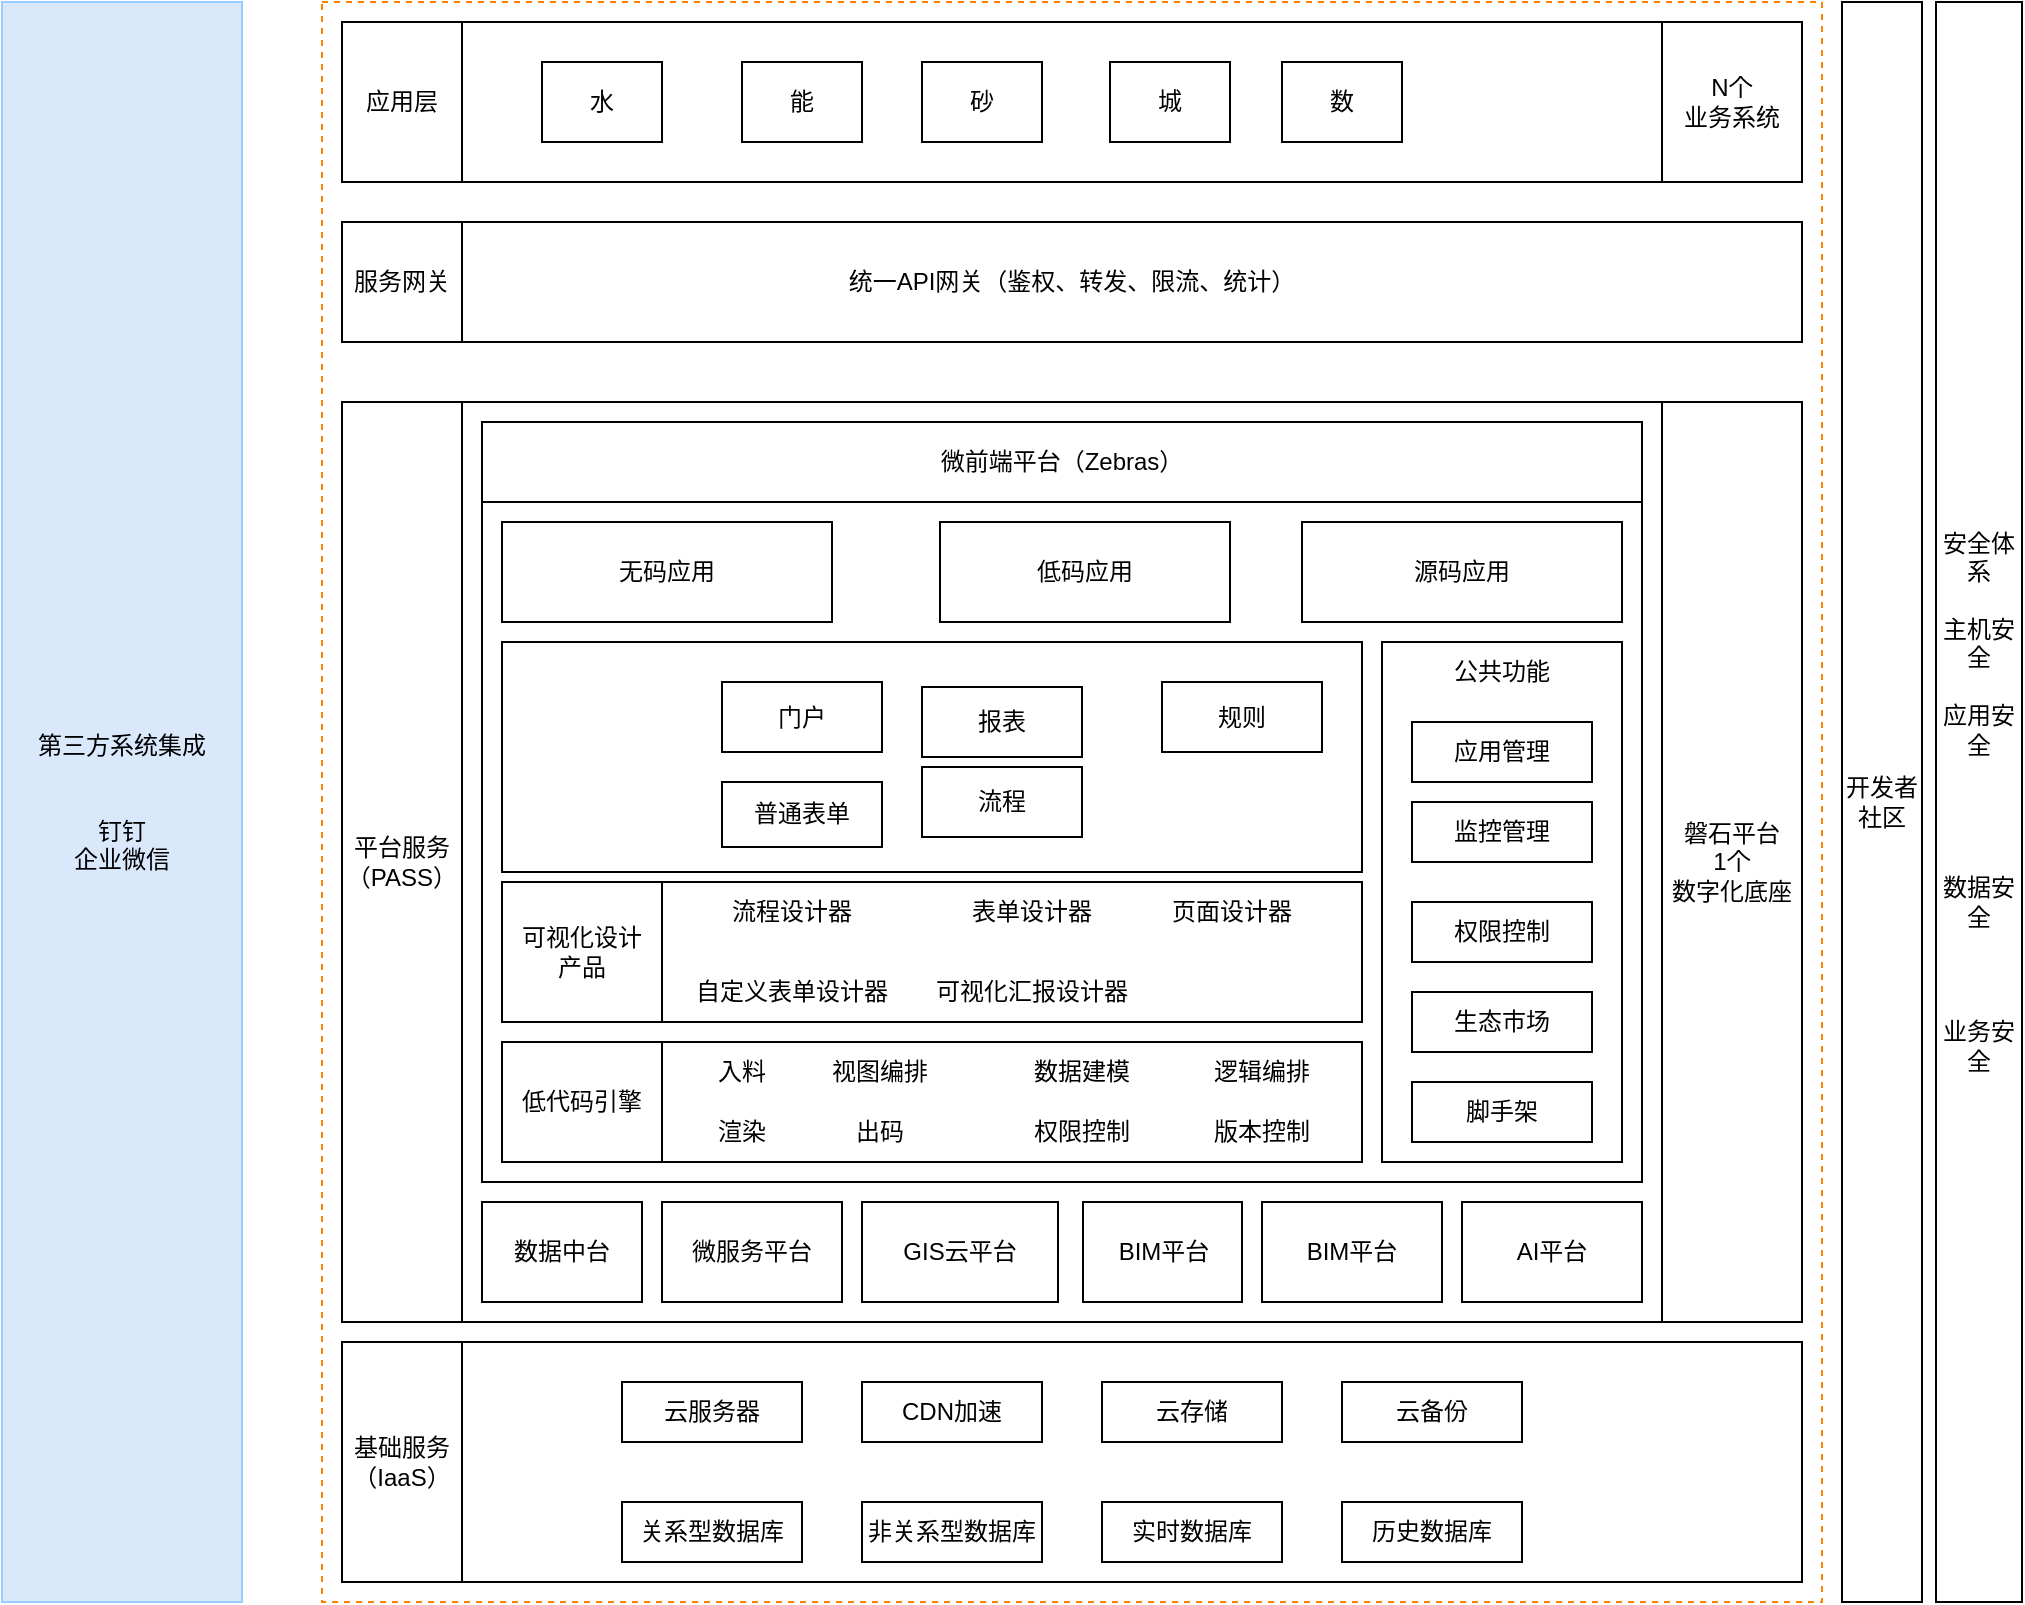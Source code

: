 <mxfile version="24.0.7" type="github">
  <diagram name="第 1 页" id="iJ_StzI4RyBcfN-M5i3P">
    <mxGraphModel dx="2336" dy="832" grid="1" gridSize="10" guides="1" tooltips="1" connect="1" arrows="1" fold="1" page="1" pageScale="1" pageWidth="827" pageHeight="1169" math="0" shadow="0">
      <root>
        <mxCell id="0" />
        <mxCell id="1" parent="0" />
        <mxCell id="yf16CdO8YpfE5HRmcU5y-1" value="" style="rounded=0;whiteSpace=wrap;html=1;fillColor=none;dashed=1;strokeColor=#FF8000;" vertex="1" parent="1">
          <mxGeometry x="20" y="120" width="750" height="800" as="geometry" />
        </mxCell>
        <mxCell id="yf16CdO8YpfE5HRmcU5y-2" value="第三方系统集成&lt;div&gt;&lt;br&gt;&lt;/div&gt;&lt;div&gt;&lt;br&gt;&lt;/div&gt;&lt;div&gt;钉钉&lt;/div&gt;&lt;div&gt;企业微信&lt;/div&gt;" style="rounded=0;whiteSpace=wrap;html=1;fillColor=#dae8fc;strokeColor=#99CCFF;" vertex="1" parent="1">
          <mxGeometry x="-140" y="120" width="120" height="800" as="geometry" />
        </mxCell>
        <mxCell id="yf16CdO8YpfE5HRmcU5y-3" value="" style="rounded=0;whiteSpace=wrap;html=1;" vertex="1" parent="1">
          <mxGeometry x="30" y="130" width="730" height="80" as="geometry" />
        </mxCell>
        <mxCell id="yf16CdO8YpfE5HRmcU5y-6" value="" style="rounded=0;whiteSpace=wrap;html=1;" vertex="1" parent="1">
          <mxGeometry x="30" y="790" width="730" height="120" as="geometry" />
        </mxCell>
        <mxCell id="yf16CdO8YpfE5HRmcU5y-7" value="开发者社区" style="rounded=0;whiteSpace=wrap;html=1;" vertex="1" parent="1">
          <mxGeometry x="780" y="120" width="40" height="800" as="geometry" />
        </mxCell>
        <mxCell id="yf16CdO8YpfE5HRmcU5y-8" value="安全体系&lt;div&gt;&lt;br&gt;&lt;/div&gt;&lt;div&gt;主机安全&lt;/div&gt;&lt;div&gt;&lt;br&gt;&lt;/div&gt;&lt;div&gt;应用安全&lt;/div&gt;&lt;div&gt;&lt;br&gt;&lt;/div&gt;&lt;div&gt;&lt;br&gt;&lt;/div&gt;&lt;div&gt;&lt;br&gt;&lt;/div&gt;&lt;div&gt;&lt;br&gt;&lt;/div&gt;&lt;div&gt;数据安全&lt;/div&gt;&lt;div&gt;&lt;br&gt;&lt;/div&gt;&lt;div&gt;&lt;br&gt;&lt;/div&gt;&lt;div&gt;&lt;br&gt;&lt;/div&gt;&lt;div&gt;业务安全&lt;/div&gt;" style="rounded=0;whiteSpace=wrap;html=1;" vertex="1" parent="1">
          <mxGeometry x="827" y="120" width="43" height="800" as="geometry" />
        </mxCell>
        <mxCell id="yf16CdO8YpfE5HRmcU5y-9" value="基础服务&lt;div&gt;（IaaS）&lt;/div&gt;" style="rounded=0;whiteSpace=wrap;html=1;" vertex="1" parent="1">
          <mxGeometry x="30" y="790" width="60" height="120" as="geometry" />
        </mxCell>
        <mxCell id="yf16CdO8YpfE5HRmcU5y-11" value="云服务器" style="rounded=0;whiteSpace=wrap;html=1;" vertex="1" parent="1">
          <mxGeometry x="170" y="810" width="90" height="30" as="geometry" />
        </mxCell>
        <mxCell id="yf16CdO8YpfE5HRmcU5y-12" value="CDN加速" style="rounded=0;whiteSpace=wrap;html=1;" vertex="1" parent="1">
          <mxGeometry x="290" y="810" width="90" height="30" as="geometry" />
        </mxCell>
        <mxCell id="yf16CdO8YpfE5HRmcU5y-13" value="云存储" style="rounded=0;whiteSpace=wrap;html=1;" vertex="1" parent="1">
          <mxGeometry x="410" y="810" width="90" height="30" as="geometry" />
        </mxCell>
        <mxCell id="yf16CdO8YpfE5HRmcU5y-14" value="云备份" style="rounded=0;whiteSpace=wrap;html=1;" vertex="1" parent="1">
          <mxGeometry x="530" y="810" width="90" height="30" as="geometry" />
        </mxCell>
        <mxCell id="yf16CdO8YpfE5HRmcU5y-15" value="关系型数据库" style="rounded=0;whiteSpace=wrap;html=1;" vertex="1" parent="1">
          <mxGeometry x="170" y="870" width="90" height="30" as="geometry" />
        </mxCell>
        <mxCell id="yf16CdO8YpfE5HRmcU5y-16" value="非关系型数据库" style="rounded=0;whiteSpace=wrap;html=1;" vertex="1" parent="1">
          <mxGeometry x="290" y="870" width="90" height="30" as="geometry" />
        </mxCell>
        <mxCell id="yf16CdO8YpfE5HRmcU5y-17" value="实时数据库" style="rounded=0;whiteSpace=wrap;html=1;" vertex="1" parent="1">
          <mxGeometry x="410" y="870" width="90" height="30" as="geometry" />
        </mxCell>
        <mxCell id="yf16CdO8YpfE5HRmcU5y-18" value="历史数据库" style="rounded=0;whiteSpace=wrap;html=1;" vertex="1" parent="1">
          <mxGeometry x="530" y="870" width="90" height="30" as="geometry" />
        </mxCell>
        <mxCell id="yf16CdO8YpfE5HRmcU5y-30" value="&lt;div&gt;应用层&lt;/div&gt;" style="rounded=0;whiteSpace=wrap;html=1;" vertex="1" parent="1">
          <mxGeometry x="30" y="130" width="60" height="80" as="geometry" />
        </mxCell>
        <mxCell id="yf16CdO8YpfE5HRmcU5y-31" value="" style="rounded=0;whiteSpace=wrap;html=1;" vertex="1" parent="1">
          <mxGeometry x="30" y="320" width="730" height="460" as="geometry" />
        </mxCell>
        <mxCell id="yf16CdO8YpfE5HRmcU5y-19" value="磐石平台&lt;div&gt;1个&lt;/div&gt;&lt;div&gt;数字化底座&lt;/div&gt;" style="rounded=0;whiteSpace=wrap;html=1;" vertex="1" parent="1">
          <mxGeometry x="690" y="320" width="70" height="460" as="geometry" />
        </mxCell>
        <mxCell id="yf16CdO8YpfE5HRmcU5y-32" value="平台服务&lt;div&gt;（PASS）&lt;/div&gt;" style="rounded=0;whiteSpace=wrap;html=1;" vertex="1" parent="1">
          <mxGeometry x="30" y="320" width="60" height="460" as="geometry" />
        </mxCell>
        <mxCell id="yf16CdO8YpfE5HRmcU5y-33" value="统一API网关（鉴权、转发、限流、统计）" style="rounded=0;whiteSpace=wrap;html=1;" vertex="1" parent="1">
          <mxGeometry x="30" y="230" width="730" height="60" as="geometry" />
        </mxCell>
        <mxCell id="yf16CdO8YpfE5HRmcU5y-34" value="&lt;div&gt;服务网关&lt;/div&gt;" style="rounded=0;whiteSpace=wrap;html=1;" vertex="1" parent="1">
          <mxGeometry x="30" y="230" width="60" height="60" as="geometry" />
        </mxCell>
        <mxCell id="yf16CdO8YpfE5HRmcU5y-35" value="水" style="rounded=0;whiteSpace=wrap;html=1;" vertex="1" parent="1">
          <mxGeometry x="130" y="150" width="60" height="40" as="geometry" />
        </mxCell>
        <mxCell id="yf16CdO8YpfE5HRmcU5y-36" value="能" style="rounded=0;whiteSpace=wrap;html=1;" vertex="1" parent="1">
          <mxGeometry x="230" y="150" width="60" height="40" as="geometry" />
        </mxCell>
        <mxCell id="yf16CdO8YpfE5HRmcU5y-37" value="砂" style="rounded=0;whiteSpace=wrap;html=1;" vertex="1" parent="1">
          <mxGeometry x="320" y="150" width="60" height="40" as="geometry" />
        </mxCell>
        <mxCell id="yf16CdO8YpfE5HRmcU5y-38" value="城" style="rounded=0;whiteSpace=wrap;html=1;" vertex="1" parent="1">
          <mxGeometry x="414" y="150" width="60" height="40" as="geometry" />
        </mxCell>
        <mxCell id="yf16CdO8YpfE5HRmcU5y-39" value="数" style="rounded=0;whiteSpace=wrap;html=1;" vertex="1" parent="1">
          <mxGeometry x="500" y="150" width="60" height="40" as="geometry" />
        </mxCell>
        <mxCell id="yf16CdO8YpfE5HRmcU5y-40" value="&lt;div&gt;N个&lt;/div&gt;&lt;div&gt;业务系统&lt;/div&gt;" style="rounded=0;whiteSpace=wrap;html=1;" vertex="1" parent="1">
          <mxGeometry x="690" y="130" width="70" height="80" as="geometry" />
        </mxCell>
        <mxCell id="yf16CdO8YpfE5HRmcU5y-42" value="微服务平台" style="rounded=0;whiteSpace=wrap;html=1;" vertex="1" parent="1">
          <mxGeometry x="190" y="720" width="90" height="50" as="geometry" />
        </mxCell>
        <mxCell id="yf16CdO8YpfE5HRmcU5y-43" value="数据中台" style="rounded=0;whiteSpace=wrap;html=1;" vertex="1" parent="1">
          <mxGeometry x="100" y="720" width="80" height="50" as="geometry" />
        </mxCell>
        <mxCell id="yf16CdO8YpfE5HRmcU5y-44" value="" style="rounded=0;whiteSpace=wrap;html=1;" vertex="1" parent="1">
          <mxGeometry x="100" y="330" width="580" height="380" as="geometry" />
        </mxCell>
        <mxCell id="yf16CdO8YpfE5HRmcU5y-47" value="微前端平台（Zebras）" style="rounded=0;whiteSpace=wrap;html=1;" vertex="1" parent="1">
          <mxGeometry x="100" y="330" width="580" height="40" as="geometry" />
        </mxCell>
        <mxCell id="yf16CdO8YpfE5HRmcU5y-48" value="&lt;div&gt;&lt;br&gt;&lt;/div&gt;" style="rounded=0;whiteSpace=wrap;html=1;" vertex="1" parent="1">
          <mxGeometry x="550" y="440" width="120" height="260" as="geometry" />
        </mxCell>
        <mxCell id="yf16CdO8YpfE5HRmcU5y-49" value="应用管理" style="rounded=0;whiteSpace=wrap;html=1;" vertex="1" parent="1">
          <mxGeometry x="565" y="480" width="90" height="30" as="geometry" />
        </mxCell>
        <mxCell id="yf16CdO8YpfE5HRmcU5y-50" value="监控管理" style="rounded=0;whiteSpace=wrap;html=1;" vertex="1" parent="1">
          <mxGeometry x="565" y="520" width="90" height="30" as="geometry" />
        </mxCell>
        <mxCell id="yf16CdO8YpfE5HRmcU5y-51" value="权限控制" style="rounded=0;whiteSpace=wrap;html=1;" vertex="1" parent="1">
          <mxGeometry x="565" y="570" width="90" height="30" as="geometry" />
        </mxCell>
        <mxCell id="yf16CdO8YpfE5HRmcU5y-52" value="生态市场" style="rounded=0;whiteSpace=wrap;html=1;" vertex="1" parent="1">
          <mxGeometry x="565" y="615" width="90" height="30" as="geometry" />
        </mxCell>
        <mxCell id="yf16CdO8YpfE5HRmcU5y-53" value="脚手架" style="rounded=0;whiteSpace=wrap;html=1;" vertex="1" parent="1">
          <mxGeometry x="565" y="660" width="90" height="30" as="geometry" />
        </mxCell>
        <mxCell id="yf16CdO8YpfE5HRmcU5y-56" value="公共功能" style="text;html=1;align=center;verticalAlign=middle;whiteSpace=wrap;rounded=0;" vertex="1" parent="1">
          <mxGeometry x="565" y="440" width="90" height="30" as="geometry" />
        </mxCell>
        <mxCell id="yf16CdO8YpfE5HRmcU5y-57" value="" style="rounded=0;whiteSpace=wrap;html=1;" vertex="1" parent="1">
          <mxGeometry x="110" y="640" width="430" height="60" as="geometry" />
        </mxCell>
        <mxCell id="yf16CdO8YpfE5HRmcU5y-58" value="" style="rounded=0;whiteSpace=wrap;html=1;" vertex="1" parent="1">
          <mxGeometry x="110" y="560" width="430" height="70" as="geometry" />
        </mxCell>
        <mxCell id="yf16CdO8YpfE5HRmcU5y-60" value="表单设计器" style="text;html=1;align=center;verticalAlign=middle;whiteSpace=wrap;rounded=0;" vertex="1" parent="1">
          <mxGeometry x="320" y="560" width="110" height="30" as="geometry" />
        </mxCell>
        <mxCell id="yf16CdO8YpfE5HRmcU5y-61" value="页面设计器" style="text;html=1;align=center;verticalAlign=middle;whiteSpace=wrap;rounded=0;" vertex="1" parent="1">
          <mxGeometry x="420" y="560" width="110" height="30" as="geometry" />
        </mxCell>
        <mxCell id="yf16CdO8YpfE5HRmcU5y-74" value="" style="rounded=0;whiteSpace=wrap;html=1;" vertex="1" parent="1">
          <mxGeometry x="110" y="440" width="430" height="115" as="geometry" />
        </mxCell>
        <mxCell id="yf16CdO8YpfE5HRmcU5y-71" value="无码应用" style="rounded=0;whiteSpace=wrap;html=1;" vertex="1" parent="1">
          <mxGeometry x="110" y="380" width="165" height="50" as="geometry" />
        </mxCell>
        <mxCell id="yf16CdO8YpfE5HRmcU5y-72" value="低码应用" style="rounded=0;whiteSpace=wrap;html=1;" vertex="1" parent="1">
          <mxGeometry x="329" y="380" width="145" height="50" as="geometry" />
        </mxCell>
        <mxCell id="yf16CdO8YpfE5HRmcU5y-73" value="源码应用" style="rounded=0;whiteSpace=wrap;html=1;" vertex="1" parent="1">
          <mxGeometry x="510" y="380" width="160" height="50" as="geometry" />
        </mxCell>
        <mxCell id="yf16CdO8YpfE5HRmcU5y-76" value="低代码引擎" style="rounded=0;whiteSpace=wrap;html=1;" vertex="1" parent="1">
          <mxGeometry x="110" y="640" width="80" height="60" as="geometry" />
        </mxCell>
        <mxCell id="yf16CdO8YpfE5HRmcU5y-80" value="流程设计器" style="text;html=1;align=center;verticalAlign=middle;whiteSpace=wrap;rounded=0;" vertex="1" parent="1">
          <mxGeometry x="200" y="560" width="110" height="30" as="geometry" />
        </mxCell>
        <mxCell id="yf16CdO8YpfE5HRmcU5y-85" value="入料" style="text;html=1;align=center;verticalAlign=middle;whiteSpace=wrap;rounded=0;" vertex="1" parent="1">
          <mxGeometry x="200" y="640" width="60" height="30" as="geometry" />
        </mxCell>
        <mxCell id="yf16CdO8YpfE5HRmcU5y-86" value="视图编排" style="text;html=1;align=center;verticalAlign=middle;whiteSpace=wrap;rounded=0;" vertex="1" parent="1">
          <mxGeometry x="269" y="640" width="60" height="30" as="geometry" />
        </mxCell>
        <mxCell id="yf16CdO8YpfE5HRmcU5y-87" value="渲染" style="text;html=1;align=center;verticalAlign=middle;whiteSpace=wrap;rounded=0;" vertex="1" parent="1">
          <mxGeometry x="200" y="670" width="60" height="30" as="geometry" />
        </mxCell>
        <mxCell id="yf16CdO8YpfE5HRmcU5y-88" value="出码" style="text;html=1;align=center;verticalAlign=middle;whiteSpace=wrap;rounded=0;" vertex="1" parent="1">
          <mxGeometry x="269" y="670" width="60" height="30" as="geometry" />
        </mxCell>
        <mxCell id="yf16CdO8YpfE5HRmcU5y-94" value="数据建模" style="text;html=1;align=center;verticalAlign=middle;whiteSpace=wrap;rounded=0;" vertex="1" parent="1">
          <mxGeometry x="370" y="640" width="60" height="30" as="geometry" />
        </mxCell>
        <mxCell id="yf16CdO8YpfE5HRmcU5y-95" value="逻辑编排" style="text;html=1;align=center;verticalAlign=middle;whiteSpace=wrap;rounded=0;" vertex="1" parent="1">
          <mxGeometry x="460" y="640" width="60" height="30" as="geometry" />
        </mxCell>
        <mxCell id="yf16CdO8YpfE5HRmcU5y-96" value="权限控制" style="text;html=1;align=center;verticalAlign=middle;whiteSpace=wrap;rounded=0;" vertex="1" parent="1">
          <mxGeometry x="370" y="670" width="60" height="30" as="geometry" />
        </mxCell>
        <mxCell id="yf16CdO8YpfE5HRmcU5y-97" value="版本控制" style="text;html=1;align=center;verticalAlign=middle;whiteSpace=wrap;rounded=0;" vertex="1" parent="1">
          <mxGeometry x="460" y="670" width="60" height="30" as="geometry" />
        </mxCell>
        <mxCell id="yf16CdO8YpfE5HRmcU5y-103" value="普通表单" style="rounded=0;whiteSpace=wrap;html=1;" vertex="1" parent="1">
          <mxGeometry x="220" y="510" width="80" height="32.5" as="geometry" />
        </mxCell>
        <mxCell id="yf16CdO8YpfE5HRmcU5y-104" value="报表" style="rounded=0;whiteSpace=wrap;html=1;" vertex="1" parent="1">
          <mxGeometry x="320" y="462.5" width="80" height="35" as="geometry" />
        </mxCell>
        <mxCell id="yf16CdO8YpfE5HRmcU5y-105" value="门户" style="rounded=0;whiteSpace=wrap;html=1;" vertex="1" parent="1">
          <mxGeometry x="220" y="460" width="80" height="35" as="geometry" />
        </mxCell>
        <mxCell id="yf16CdO8YpfE5HRmcU5y-106" value="规则" style="rounded=0;whiteSpace=wrap;html=1;" vertex="1" parent="1">
          <mxGeometry x="440" y="460" width="80" height="35" as="geometry" />
        </mxCell>
        <mxCell id="yf16CdO8YpfE5HRmcU5y-107" value="流程" style="rounded=0;whiteSpace=wrap;html=1;" vertex="1" parent="1">
          <mxGeometry x="320" y="502.5" width="80" height="35" as="geometry" />
        </mxCell>
        <mxCell id="yf16CdO8YpfE5HRmcU5y-108" value="可视化设计&lt;div&gt;产品&lt;/div&gt;" style="rounded=0;whiteSpace=wrap;html=1;" vertex="1" parent="1">
          <mxGeometry x="110" y="560" width="80" height="70" as="geometry" />
        </mxCell>
        <mxCell id="yf16CdO8YpfE5HRmcU5y-110" value="自定义表单设计器" style="text;html=1;align=center;verticalAlign=middle;whiteSpace=wrap;rounded=0;" vertex="1" parent="1">
          <mxGeometry x="200" y="600" width="110" height="30" as="geometry" />
        </mxCell>
        <mxCell id="yf16CdO8YpfE5HRmcU5y-111" value="可视化汇报设计器" style="text;html=1;align=center;verticalAlign=middle;whiteSpace=wrap;rounded=0;" vertex="1" parent="1">
          <mxGeometry x="320" y="600" width="110" height="30" as="geometry" />
        </mxCell>
        <mxCell id="yf16CdO8YpfE5HRmcU5y-112" value="GIS云平台" style="rounded=0;whiteSpace=wrap;html=1;" vertex="1" parent="1">
          <mxGeometry x="290" y="720" width="98" height="50" as="geometry" />
        </mxCell>
        <mxCell id="yf16CdO8YpfE5HRmcU5y-113" value="BIM平台" style="rounded=0;whiteSpace=wrap;html=1;" vertex="1" parent="1">
          <mxGeometry x="400.5" y="720" width="79.5" height="50" as="geometry" />
        </mxCell>
        <mxCell id="yf16CdO8YpfE5HRmcU5y-114" value="BIM平台" style="rounded=0;whiteSpace=wrap;html=1;" vertex="1" parent="1">
          <mxGeometry x="490" y="720" width="90" height="50" as="geometry" />
        </mxCell>
        <mxCell id="yf16CdO8YpfE5HRmcU5y-115" value="AI平台" style="rounded=0;whiteSpace=wrap;html=1;" vertex="1" parent="1">
          <mxGeometry x="590" y="720" width="90" height="50" as="geometry" />
        </mxCell>
      </root>
    </mxGraphModel>
  </diagram>
</mxfile>
